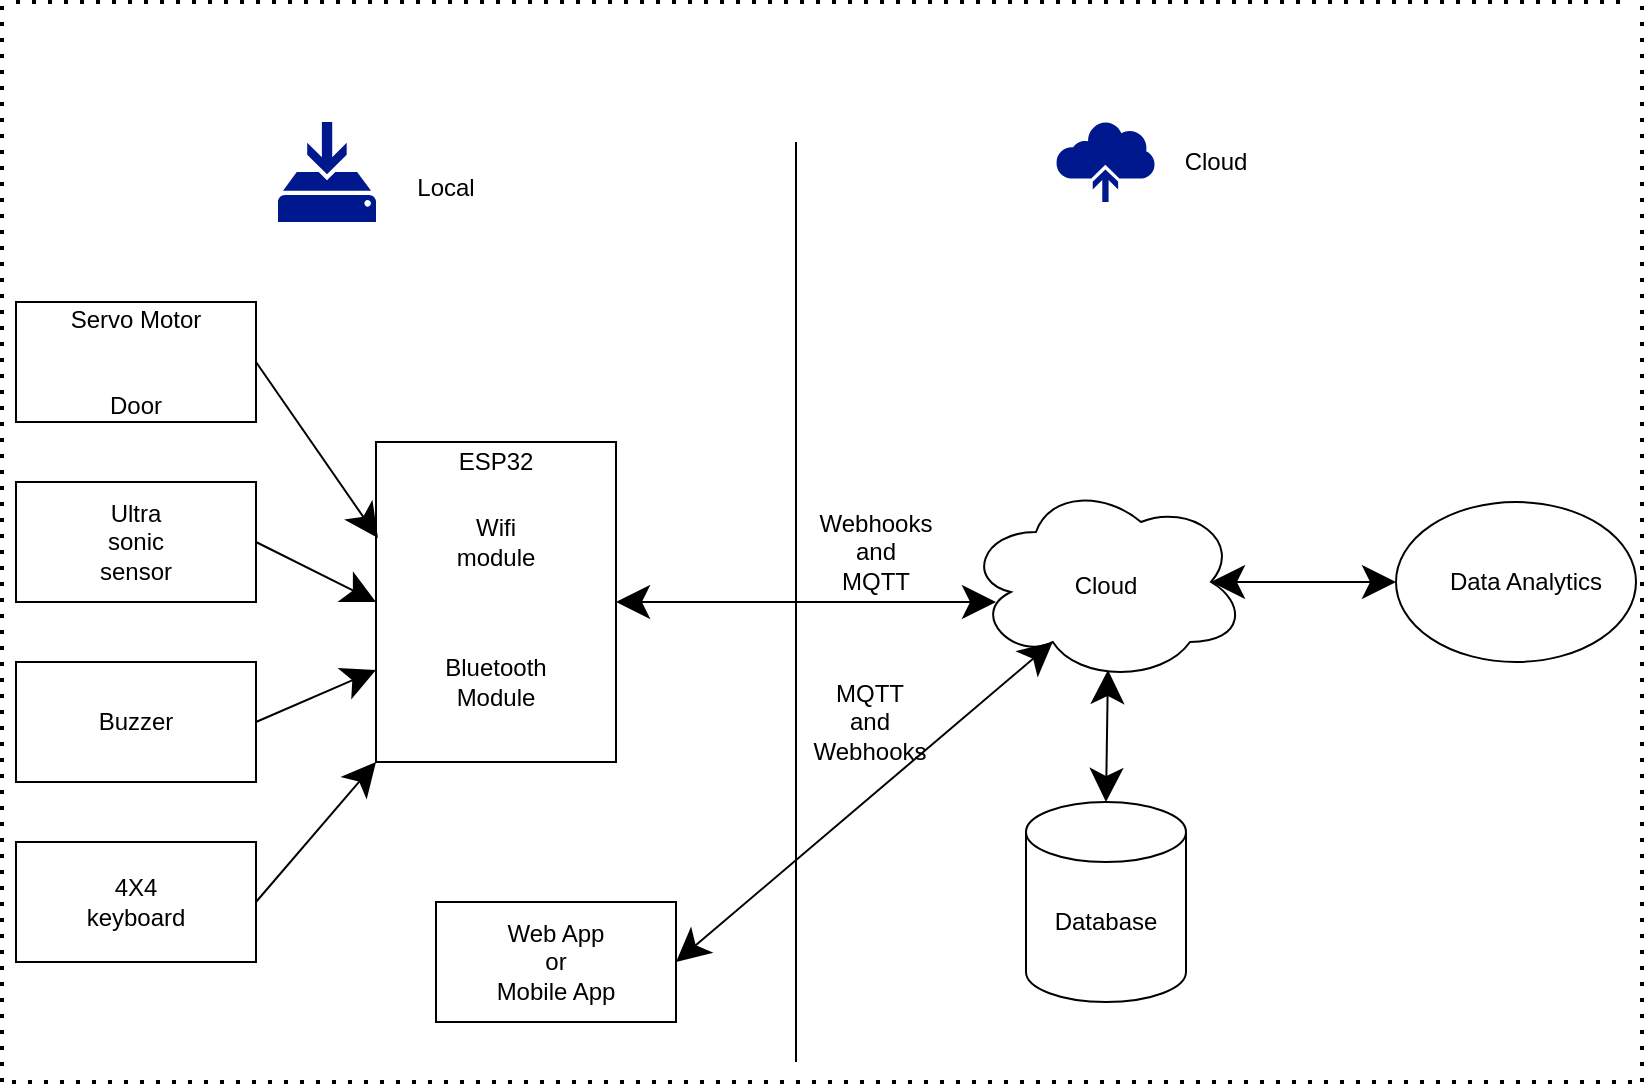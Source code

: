 <mxfile version="15.3.5" type="device"><diagram id="4_BcHzdUHQgtlWXhQt5N" name="Page-1"><mxGraphModel dx="1113" dy="661" grid="0" gridSize="10" guides="1" tooltips="1" connect="1" arrows="1" fold="1" page="1" pageScale="1" pageWidth="827" pageHeight="1169" math="0" shadow="0"><root><mxCell id="0"/><mxCell id="1" parent="0"/><mxCell id="Mvkfec_B6quXQaYJ1pwA-2" value="" style="rounded=0;whiteSpace=wrap;html=1;hachureGap=4;pointerEvents=0;" parent="1" vertex="1"><mxGeometry x="12" y="340" width="120" height="60" as="geometry"/></mxCell><mxCell id="Mvkfec_B6quXQaYJ1pwA-3" value="" style="rounded=0;whiteSpace=wrap;html=1;hachureGap=4;pointerEvents=0;" parent="1" vertex="1"><mxGeometry x="12" y="250" width="120" height="60" as="geometry"/></mxCell><mxCell id="Mvkfec_B6quXQaYJ1pwA-4" value="" style="rounded=0;whiteSpace=wrap;html=1;hachureGap=4;pointerEvents=0;" parent="1" vertex="1"><mxGeometry x="12" y="160" width="120" height="60" as="geometry"/></mxCell><mxCell id="Mvkfec_B6quXQaYJ1pwA-5" value="" style="rounded=0;whiteSpace=wrap;html=1;hachureGap=4;pointerEvents=0;" parent="1" vertex="1"><mxGeometry x="192" y="230" width="120" height="160" as="geometry"/></mxCell><mxCell id="Mvkfec_B6quXQaYJ1pwA-6" value="" style="rounded=0;whiteSpace=wrap;html=1;hachureGap=4;pointerEvents=0;" parent="1" vertex="1"><mxGeometry x="12" y="430" width="120" height="60" as="geometry"/></mxCell><mxCell id="Mvkfec_B6quXQaYJ1pwA-7" value="" style="endArrow=none;html=1;startSize=14;endSize=14;sourcePerimeterSpacing=8;targetPerimeterSpacing=8;" parent="1" edge="1"><mxGeometry width="50" height="50" relative="1" as="geometry"><mxPoint x="402" y="540" as="sourcePoint"/><mxPoint x="402" y="80" as="targetPoint"/><Array as="points"><mxPoint x="402" y="310"/></Array></mxGeometry></mxCell><mxCell id="Mvkfec_B6quXQaYJ1pwA-8" value="Servo Motor&lt;br&gt;&lt;br&gt;&lt;br&gt;Door" style="text;html=1;strokeColor=none;fillColor=none;align=center;verticalAlign=middle;whiteSpace=wrap;rounded=0;hachureGap=4;pointerEvents=0;" parent="1" vertex="1"><mxGeometry x="32" y="180" width="80" height="20" as="geometry"/></mxCell><mxCell id="Mvkfec_B6quXQaYJ1pwA-9" value="Ultra sonic sensor" style="text;html=1;strokeColor=none;fillColor=none;align=center;verticalAlign=middle;whiteSpace=wrap;rounded=0;hachureGap=4;pointerEvents=0;" parent="1" vertex="1"><mxGeometry x="52" y="270" width="40" height="20" as="geometry"/></mxCell><mxCell id="Mvkfec_B6quXQaYJ1pwA-10" value="Buzzer" style="text;html=1;strokeColor=none;fillColor=none;align=center;verticalAlign=middle;whiteSpace=wrap;rounded=0;hachureGap=4;pointerEvents=0;" parent="1" vertex="1"><mxGeometry x="52" y="360" width="40" height="20" as="geometry"/></mxCell><mxCell id="Mvkfec_B6quXQaYJ1pwA-11" value="4X4 keyboard" style="text;html=1;strokeColor=none;fillColor=none;align=center;verticalAlign=middle;whiteSpace=wrap;rounded=0;hachureGap=4;pointerEvents=0;" parent="1" vertex="1"><mxGeometry x="52" y="450" width="40" height="20" as="geometry"/></mxCell><mxCell id="Mvkfec_B6quXQaYJ1pwA-12" value="ESP32" style="text;html=1;strokeColor=none;fillColor=none;align=center;verticalAlign=middle;whiteSpace=wrap;rounded=0;hachureGap=4;pointerEvents=0;" parent="1" vertex="1"><mxGeometry x="232" y="230" width="40" height="20" as="geometry"/></mxCell><mxCell id="Mvkfec_B6quXQaYJ1pwA-13" value="Wifi module" style="text;html=1;strokeColor=none;fillColor=none;align=center;verticalAlign=middle;whiteSpace=wrap;rounded=0;hachureGap=4;pointerEvents=0;" parent="1" vertex="1"><mxGeometry x="232" y="270" width="40" height="20" as="geometry"/></mxCell><mxCell id="Mvkfec_B6quXQaYJ1pwA-14" value="Bluetooth&lt;br&gt;Module" style="text;html=1;strokeColor=none;fillColor=none;align=center;verticalAlign=middle;whiteSpace=wrap;rounded=0;hachureGap=4;pointerEvents=0;" parent="1" vertex="1"><mxGeometry x="232" y="340" width="40" height="20" as="geometry"/></mxCell><mxCell id="Mvkfec_B6quXQaYJ1pwA-15" value="" style="shape=image;html=1;verticalAlign=top;verticalLabelPosition=bottom;labelBackgroundColor=#ffffff;imageAspect=0;aspect=fixed;image=https://cdn4.iconfinder.com/data/icons/ionicons/512/icon-ios7-plus-empty-128.png;hachureGap=4;pointerEvents=0;" parent="1" vertex="1"><mxGeometry x="228" y="292" width="48" height="48" as="geometry"/></mxCell><mxCell id="Mvkfec_B6quXQaYJ1pwA-16" value="" style="endArrow=classic;html=1;startSize=14;endSize=14;sourcePerimeterSpacing=8;targetPerimeterSpacing=8;exitX=1;exitY=0.5;exitDx=0;exitDy=0;entryX=0.008;entryY=0.3;entryDx=0;entryDy=0;entryPerimeter=0;" parent="1" source="Mvkfec_B6quXQaYJ1pwA-4" target="Mvkfec_B6quXQaYJ1pwA-5" edge="1"><mxGeometry width="50" height="50" relative="1" as="geometry"><mxPoint x="362" y="320" as="sourcePoint"/><mxPoint x="412" y="270" as="targetPoint"/></mxGeometry></mxCell><mxCell id="Mvkfec_B6quXQaYJ1pwA-17" value="" style="endArrow=classic;html=1;startSize=14;endSize=14;sourcePerimeterSpacing=8;targetPerimeterSpacing=8;exitX=1;exitY=0.5;exitDx=0;exitDy=0;entryX=0;entryY=0.5;entryDx=0;entryDy=0;" parent="1" source="Mvkfec_B6quXQaYJ1pwA-3" target="Mvkfec_B6quXQaYJ1pwA-5" edge="1"><mxGeometry width="50" height="50" relative="1" as="geometry"><mxPoint x="362" y="320" as="sourcePoint"/><mxPoint x="412" y="270" as="targetPoint"/></mxGeometry></mxCell><mxCell id="Mvkfec_B6quXQaYJ1pwA-18" value="" style="endArrow=classic;html=1;startSize=14;endSize=14;sourcePerimeterSpacing=8;targetPerimeterSpacing=8;exitX=1;exitY=0.5;exitDx=0;exitDy=0;" parent="1" source="Mvkfec_B6quXQaYJ1pwA-2" edge="1"><mxGeometry width="50" height="50" relative="1" as="geometry"><mxPoint x="362" y="320" as="sourcePoint"/><mxPoint x="192" y="344" as="targetPoint"/></mxGeometry></mxCell><mxCell id="Mvkfec_B6quXQaYJ1pwA-19" value="" style="endArrow=classic;html=1;startSize=14;endSize=14;sourcePerimeterSpacing=8;targetPerimeterSpacing=8;exitX=1;exitY=0.5;exitDx=0;exitDy=0;entryX=0;entryY=1;entryDx=0;entryDy=0;" parent="1" source="Mvkfec_B6quXQaYJ1pwA-6" target="Mvkfec_B6quXQaYJ1pwA-5" edge="1"><mxGeometry width="50" height="50" relative="1" as="geometry"><mxPoint x="362" y="320" as="sourcePoint"/><mxPoint x="412" y="270" as="targetPoint"/></mxGeometry></mxCell><mxCell id="Mvkfec_B6quXQaYJ1pwA-20" value="" style="endArrow=classic;startArrow=classic;html=1;startSize=14;endSize=14;sourcePerimeterSpacing=8;targetPerimeterSpacing=8;exitX=1;exitY=0.5;exitDx=0;exitDy=0;" parent="1" source="Mvkfec_B6quXQaYJ1pwA-5" edge="1"><mxGeometry width="50" height="50" relative="1" as="geometry"><mxPoint x="362" y="320" as="sourcePoint"/><mxPoint x="502" y="310" as="targetPoint"/></mxGeometry></mxCell><mxCell id="Mvkfec_B6quXQaYJ1pwA-21" value="Local" style="text;html=1;strokeColor=none;fillColor=none;align=center;verticalAlign=middle;whiteSpace=wrap;rounded=0;hachureGap=4;pointerEvents=0;" parent="1" vertex="1"><mxGeometry x="192" y="85" width="70" height="35" as="geometry"/></mxCell><mxCell id="Mvkfec_B6quXQaYJ1pwA-22" value="" style="sketch=0;aspect=fixed;pointerEvents=1;shadow=0;dashed=0;html=1;strokeColor=none;labelPosition=center;verticalLabelPosition=bottom;verticalAlign=top;align=center;fillColor=#00188D;shape=mxgraph.mscae.enterprise.backup_local;hachureGap=4;" parent="1" vertex="1"><mxGeometry x="143" y="70" width="49" height="50" as="geometry"/></mxCell><mxCell id="Mvkfec_B6quXQaYJ1pwA-23" value="" style="sketch=0;aspect=fixed;pointerEvents=1;shadow=0;dashed=0;html=1;strokeColor=none;labelPosition=center;verticalLabelPosition=bottom;verticalAlign=top;align=center;fillColor=#00188D;shape=mxgraph.mscae.enterprise.backup_online;hachureGap=4;" parent="1" vertex="1"><mxGeometry x="532" y="70" width="50" height="40" as="geometry"/></mxCell><mxCell id="Mvkfec_B6quXQaYJ1pwA-24" value="Cloud" style="text;html=1;strokeColor=none;fillColor=none;align=center;verticalAlign=middle;whiteSpace=wrap;rounded=0;hachureGap=4;pointerEvents=0;" parent="1" vertex="1"><mxGeometry x="582" y="70" width="60" height="40" as="geometry"/></mxCell><mxCell id="Mvkfec_B6quXQaYJ1pwA-25" value="Webhooks&lt;br&gt;and&lt;br&gt;MQTT" style="text;html=1;strokeColor=none;fillColor=none;align=center;verticalAlign=middle;whiteSpace=wrap;rounded=0;hachureGap=4;pointerEvents=0;" parent="1" vertex="1"><mxGeometry x="402" y="260" width="80" height="50" as="geometry"/></mxCell><mxCell id="Mvkfec_B6quXQaYJ1pwA-26" value="" style="rounded=0;whiteSpace=wrap;html=1;hachureGap=4;pointerEvents=0;" parent="1" vertex="1"><mxGeometry x="222" y="460" width="120" height="60" as="geometry"/></mxCell><mxCell id="Mvkfec_B6quXQaYJ1pwA-27" value="Web App &lt;br&gt;or &lt;br&gt;Mobile App" style="text;html=1;strokeColor=none;fillColor=none;align=center;verticalAlign=middle;whiteSpace=wrap;rounded=0;hachureGap=4;pointerEvents=0;" parent="1" vertex="1"><mxGeometry x="215" y="480" width="134" height="20" as="geometry"/></mxCell><mxCell id="Mvkfec_B6quXQaYJ1pwA-28" value="" style="shape=cylinder3;whiteSpace=wrap;html=1;boundedLbl=1;backgroundOutline=1;size=15;hachureGap=4;pointerEvents=0;" parent="1" vertex="1"><mxGeometry x="517" y="410" width="80" height="100" as="geometry"/></mxCell><mxCell id="Mvkfec_B6quXQaYJ1pwA-29" value="" style="ellipse;shape=cloud;whiteSpace=wrap;html=1;hachureGap=4;pointerEvents=0;" parent="1" vertex="1"><mxGeometry x="487" y="250" width="140" height="100" as="geometry"/></mxCell><mxCell id="Mvkfec_B6quXQaYJ1pwA-30" value="Cloud" style="text;html=1;strokeColor=none;fillColor=none;align=center;verticalAlign=middle;whiteSpace=wrap;rounded=0;hachureGap=4;pointerEvents=0;" parent="1" vertex="1"><mxGeometry x="537" y="292" width="40" height="20" as="geometry"/></mxCell><mxCell id="Mvkfec_B6quXQaYJ1pwA-31" value="Database" style="text;html=1;strokeColor=none;fillColor=none;align=center;verticalAlign=middle;whiteSpace=wrap;rounded=0;hachureGap=4;pointerEvents=0;" parent="1" vertex="1"><mxGeometry x="537" y="460" width="40" height="20" as="geometry"/></mxCell><mxCell id="Mvkfec_B6quXQaYJ1pwA-32" value="" style="endArrow=classic;startArrow=classic;html=1;startSize=14;endSize=14;sourcePerimeterSpacing=8;targetPerimeterSpacing=8;exitX=0.5;exitY=0;exitDx=0;exitDy=0;exitPerimeter=0;entryX=0.507;entryY=0.94;entryDx=0;entryDy=0;entryPerimeter=0;" parent="1" source="Mvkfec_B6quXQaYJ1pwA-28" target="Mvkfec_B6quXQaYJ1pwA-29" edge="1"><mxGeometry width="50" height="50" relative="1" as="geometry"><mxPoint x="352" y="350" as="sourcePoint"/><mxPoint x="402" y="300" as="targetPoint"/></mxGeometry></mxCell><mxCell id="Mvkfec_B6quXQaYJ1pwA-33" value="" style="endArrow=classic;startArrow=classic;html=1;startSize=14;endSize=14;sourcePerimeterSpacing=8;targetPerimeterSpacing=8;exitX=0.875;exitY=0.5;exitDx=0;exitDy=0;exitPerimeter=0;entryX=0;entryY=0.5;entryDx=0;entryDy=0;" parent="1" source="Mvkfec_B6quXQaYJ1pwA-29" target="Mvkfec_B6quXQaYJ1pwA-34" edge="1"><mxGeometry width="50" height="50" relative="1" as="geometry"><mxPoint x="352" y="350" as="sourcePoint"/><mxPoint x="682" y="300" as="targetPoint"/></mxGeometry></mxCell><mxCell id="Mvkfec_B6quXQaYJ1pwA-34" value="" style="ellipse;whiteSpace=wrap;html=1;hachureGap=4;pointerEvents=0;" parent="1" vertex="1"><mxGeometry x="702" y="260" width="120" height="80" as="geometry"/></mxCell><mxCell id="Mvkfec_B6quXQaYJ1pwA-35" value="Data Analytics" style="text;html=1;strokeColor=none;fillColor=none;align=center;verticalAlign=middle;whiteSpace=wrap;rounded=0;hachureGap=4;pointerEvents=0;" parent="1" vertex="1"><mxGeometry x="722" y="280" width="90" height="40" as="geometry"/></mxCell><mxCell id="Mvkfec_B6quXQaYJ1pwA-36" value="" style="endArrow=none;dashed=1;html=1;dashPattern=1 3;strokeWidth=2;startSize=14;endSize=14;sourcePerimeterSpacing=8;targetPerimeterSpacing=8;" parent="1" edge="1"><mxGeometry width="50" height="50" relative="1" as="geometry"><mxPoint x="12" y="10" as="sourcePoint"/><mxPoint x="820" y="10" as="targetPoint"/></mxGeometry></mxCell><mxCell id="Mvkfec_B6quXQaYJ1pwA-37" value="" style="endArrow=none;dashed=1;html=1;dashPattern=1 3;strokeWidth=2;startSize=14;endSize=14;sourcePerimeterSpacing=8;targetPerimeterSpacing=8;" parent="1" edge="1"><mxGeometry width="50" height="50" relative="1" as="geometry"><mxPoint x="10" y="550" as="sourcePoint"/><mxPoint x="820" y="550" as="targetPoint"/></mxGeometry></mxCell><mxCell id="Mvkfec_B6quXQaYJ1pwA-38" value="" style="endArrow=none;dashed=1;html=1;dashPattern=1 3;strokeWidth=2;startSize=14;endSize=14;sourcePerimeterSpacing=8;targetPerimeterSpacing=8;" parent="1" edge="1"><mxGeometry width="50" height="50" relative="1" as="geometry"><mxPoint x="5" y="550" as="sourcePoint"/><mxPoint x="5" y="10" as="targetPoint"/></mxGeometry></mxCell><mxCell id="Mvkfec_B6quXQaYJ1pwA-39" value="" style="endArrow=none;dashed=1;html=1;dashPattern=1 3;strokeWidth=2;startSize=14;endSize=14;sourcePerimeterSpacing=8;targetPerimeterSpacing=8;" parent="1" edge="1"><mxGeometry width="50" height="50" relative="1" as="geometry"><mxPoint x="825" y="550" as="sourcePoint"/><mxPoint x="825" y="10" as="targetPoint"/></mxGeometry></mxCell><mxCell id="3JcOeJRSliYu7gwsbR-9-1" value="" style="endArrow=classic;startArrow=classic;html=1;startSize=14;endSize=14;sourcePerimeterSpacing=8;targetPerimeterSpacing=8;exitX=1;exitY=0.5;exitDx=0;exitDy=0;entryX=0.31;entryY=0.8;entryDx=0;entryDy=0;entryPerimeter=0;" edge="1" parent="1" source="Mvkfec_B6quXQaYJ1pwA-26" target="Mvkfec_B6quXQaYJ1pwA-29"><mxGeometry width="50" height="50" relative="1" as="geometry"><mxPoint x="390" y="320" as="sourcePoint"/><mxPoint x="440" y="270" as="targetPoint"/></mxGeometry></mxCell><mxCell id="3JcOeJRSliYu7gwsbR-9-2" value="MQTT&lt;br&gt;and&lt;br&gt;Webhooks" style="text;html=1;strokeColor=none;fillColor=none;align=center;verticalAlign=middle;whiteSpace=wrap;rounded=0;hachureGap=4;pointerEvents=0;" vertex="1" parent="1"><mxGeometry x="419" y="360" width="40" height="20" as="geometry"/></mxCell></root></mxGraphModel></diagram></mxfile>